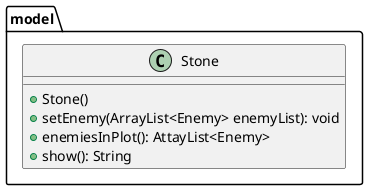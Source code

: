 @startuml
'https://plantuml.com/class-diagram

package model {
    class Stone {
        + Stone()
        + setEnemy(ArrayList<Enemy> enemyList): void
        + enemiesInPlot(): AttayList<Enemy>
        + show(): String
    }
}

@enduml